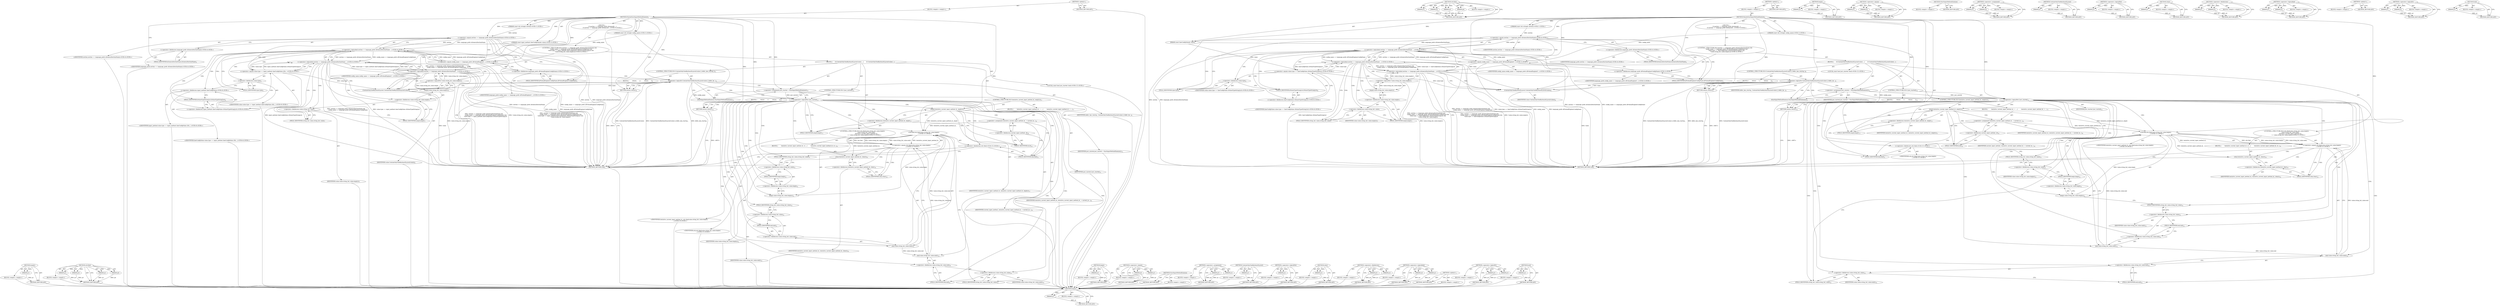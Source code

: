 digraph "end" {
vulnerable_139 [label=<(METHOD,empty)>];
vulnerable_140 [label=<(PARAM,p1)>];
vulnerable_141 [label=<(BLOCK,&lt;empty&gt;,&lt;empty&gt;)>];
vulnerable_142 [label=<(METHOD_RETURN,ANY)>];
vulnerable_160 [label=<(METHOD,std.find)>];
vulnerable_161 [label=<(PARAM,p1)>];
vulnerable_162 [label=<(PARAM,p2)>];
vulnerable_163 [label=<(PARAM,p3)>];
vulnerable_164 [label=<(PARAM,p4)>];
vulnerable_165 [label=<(BLOCK,&lt;empty&gt;,&lt;empty&gt;)>];
vulnerable_166 [label=<(METHOD_RETURN,ANY)>];
vulnerable_6 [label=<(METHOD,&lt;global&gt;)<SUB>1</SUB>>];
vulnerable_7 [label=<(BLOCK,&lt;empty&gt;,&lt;empty&gt;)<SUB>1</SUB>>];
vulnerable_8 [label=<(METHOD,MaybeStartInputMethodDaemon)<SUB>1</SUB>>];
vulnerable_9 [label="<(PARAM,const std::string&amp; section)<SUB>1</SUB>>"];
vulnerable_10 [label="<(PARAM,const std::string&amp; config_name)<SUB>2</SUB>>"];
vulnerable_11 [label=<(PARAM,const ImeConfigValue&amp; value)<SUB>3</SUB>>];
vulnerable_12 [label="<(BLOCK,{
     if (section == language_prefs::kGeneralS...,{
     if (section == language_prefs::kGeneralS...)<SUB>3</SUB>>"];
vulnerable_13 [label="<(CONTROL_STRUCTURE,IF,if (section == language_prefs::kGeneralSectionName &amp;&amp;
         config_name == language_prefs::kPreloadEnginesConfigName &amp;&amp;
        value.type == ImeConfigValue::kValueTypeStringList &amp;&amp;
         !value.string_list_value.empty()))<SUB>4</SUB>>"];
vulnerable_14 [label="<(&lt;operator&gt;.logicalAnd,section == language_prefs::kGeneralSectionName ...)<SUB>4</SUB>>"];
vulnerable_15 [label="<(&lt;operator&gt;.logicalAnd,section == language_prefs::kGeneralSectionName ...)<SUB>4</SUB>>"];
vulnerable_16 [label="<(&lt;operator&gt;.logicalAnd,section == language_prefs::kGeneralSectionName ...)<SUB>4</SUB>>"];
vulnerable_17 [label="<(&lt;operator&gt;.equals,section == language_prefs::kGeneralSectionName)<SUB>4</SUB>>"];
vulnerable_18 [label="<(IDENTIFIER,section,section == language_prefs::kGeneralSectionName)<SUB>4</SUB>>"];
vulnerable_19 [label="<(&lt;operator&gt;.fieldAccess,language_prefs::kGeneralSectionName)<SUB>4</SUB>>"];
vulnerable_20 [label="<(IDENTIFIER,language_prefs,section == language_prefs::kGeneralSectionName)<SUB>4</SUB>>"];
vulnerable_21 [label=<(FIELD_IDENTIFIER,kGeneralSectionName,kGeneralSectionName)<SUB>4</SUB>>];
vulnerable_22 [label="<(&lt;operator&gt;.equals,config_name == language_prefs::kPreloadEnginesC...)<SUB>5</SUB>>"];
vulnerable_23 [label="<(IDENTIFIER,config_name,config_name == language_prefs::kPreloadEnginesC...)<SUB>5</SUB>>"];
vulnerable_24 [label="<(&lt;operator&gt;.fieldAccess,language_prefs::kPreloadEnginesConfigName)<SUB>5</SUB>>"];
vulnerable_25 [label="<(IDENTIFIER,language_prefs,config_name == language_prefs::kPreloadEnginesC...)<SUB>5</SUB>>"];
vulnerable_26 [label=<(FIELD_IDENTIFIER,kPreloadEnginesConfigName,kPreloadEnginesConfigName)<SUB>5</SUB>>];
vulnerable_27 [label="<(&lt;operator&gt;.equals,value.type == ImeConfigValue::kValueTypeStringList)<SUB>6</SUB>>"];
vulnerable_28 [label=<(&lt;operator&gt;.fieldAccess,value.type)<SUB>6</SUB>>];
vulnerable_29 [label="<(IDENTIFIER,value,value.type == ImeConfigValue::kValueTypeStringList)<SUB>6</SUB>>"];
vulnerable_30 [label=<(FIELD_IDENTIFIER,type,type)<SUB>6</SUB>>];
vulnerable_31 [label="<(&lt;operator&gt;.fieldAccess,ImeConfigValue::kValueTypeStringList)<SUB>6</SUB>>"];
vulnerable_32 [label="<(IDENTIFIER,ImeConfigValue,value.type == ImeConfigValue::kValueTypeStringList)<SUB>6</SUB>>"];
vulnerable_33 [label=<(FIELD_IDENTIFIER,kValueTypeStringList,kValueTypeStringList)<SUB>6</SUB>>];
vulnerable_34 [label=<(&lt;operator&gt;.logicalNot,!value.string_list_value.empty())<SUB>7</SUB>>];
vulnerable_35 [label=<(empty,value.string_list_value.empty())<SUB>7</SUB>>];
vulnerable_36 [label=<(&lt;operator&gt;.fieldAccess,value.string_list_value.empty)<SUB>7</SUB>>];
vulnerable_37 [label=<(&lt;operator&gt;.fieldAccess,value.string_list_value)<SUB>7</SUB>>];
vulnerable_38 [label=<(IDENTIFIER,value,value.string_list_value.empty())<SUB>7</SUB>>];
vulnerable_39 [label=<(FIELD_IDENTIFIER,string_list_value,string_list_value)<SUB>7</SUB>>];
vulnerable_40 [label=<(FIELD_IDENTIFIER,empty,empty)<SUB>7</SUB>>];
vulnerable_41 [label=<(BLOCK,{
      if (ContainOnlyOneKeyboardLayout(value)...,{
      if (ContainOnlyOneKeyboardLayout(value)...)<SUB>7</SUB>>];
vulnerable_42 [label=<(CONTROL_STRUCTURE,IF,if (ContainOnlyOneKeyboardLayout(value) || defer_ime_startup_))<SUB>8</SUB>>];
vulnerable_43 [label=<(&lt;operator&gt;.logicalOr,ContainOnlyOneKeyboardLayout(value) || defer_im...)<SUB>8</SUB>>];
vulnerable_44 [label=<(ContainOnlyOneKeyboardLayout,ContainOnlyOneKeyboardLayout(value))<SUB>8</SUB>>];
vulnerable_45 [label=<(IDENTIFIER,value,ContainOnlyOneKeyboardLayout(value))<SUB>8</SUB>>];
vulnerable_46 [label=<(IDENTIFIER,defer_ime_startup_,ContainOnlyOneKeyboardLayout(value) || defer_im...)<SUB>8</SUB>>];
vulnerable_47 [label=<(BLOCK,{
        return;
      },{
        return;
      })<SUB>8</SUB>>];
vulnerable_48 [label=<(RETURN,return;,return;)<SUB>9</SUB>>];
vulnerable_49 [label="<(LOCAL,const bool just_started: bool)<SUB>12</SUB>>"];
vulnerable_50 [label=<(&lt;operator&gt;.assignment,just_started = StartInputMethodDaemon())<SUB>12</SUB>>];
vulnerable_51 [label=<(IDENTIFIER,just_started,just_started = StartInputMethodDaemon())<SUB>12</SUB>>];
vulnerable_52 [label=<(StartInputMethodDaemon,StartInputMethodDaemon())<SUB>12</SUB>>];
vulnerable_53 [label=<(CONTROL_STRUCTURE,IF,if (!just_started))<SUB>13</SUB>>];
vulnerable_54 [label=<(&lt;operator&gt;.logicalNot,!just_started)<SUB>13</SUB>>];
vulnerable_55 [label=<(IDENTIFIER,just_started,!just_started)<SUB>13</SUB>>];
vulnerable_56 [label=<(BLOCK,{
        return;
      },{
        return;
      })<SUB>13</SUB>>];
vulnerable_57 [label=<(RETURN,return;,return;)<SUB>14</SUB>>];
vulnerable_58 [label=<(CONTROL_STRUCTURE,IF,if (tentative_current_input_method_id_.empty()))<SUB>17</SUB>>];
vulnerable_59 [label=<(empty,tentative_current_input_method_id_.empty())<SUB>17</SUB>>];
vulnerable_60 [label=<(&lt;operator&gt;.fieldAccess,tentative_current_input_method_id_.empty)<SUB>17</SUB>>];
vulnerable_61 [label=<(IDENTIFIER,tentative_current_input_method_id_,tentative_current_input_method_id_.empty())<SUB>17</SUB>>];
vulnerable_62 [label=<(FIELD_IDENTIFIER,empty,empty)<SUB>17</SUB>>];
vulnerable_63 [label=<(BLOCK,{
        tentative_current_input_method_id_ = ...,{
        tentative_current_input_method_id_ = ...)<SUB>17</SUB>>];
vulnerable_64 [label=<(&lt;operator&gt;.assignment,tentative_current_input_method_id_ = current_in...)<SUB>18</SUB>>];
vulnerable_65 [label=<(IDENTIFIER,tentative_current_input_method_id_,tentative_current_input_method_id_ = current_in...)<SUB>18</SUB>>];
vulnerable_66 [label=<(&lt;operator&gt;.fieldAccess,current_input_method_.id)<SUB>18</SUB>>];
vulnerable_67 [label=<(IDENTIFIER,current_input_method_,tentative_current_input_method_id_ = current_in...)<SUB>18</SUB>>];
vulnerable_68 [label=<(FIELD_IDENTIFIER,id,id)<SUB>18</SUB>>];
vulnerable_69 [label="<(CONTROL_STRUCTURE,IF,if (std::find(value.string_list_value.begin(),
                    value.string_list_value.end(),
                    tentative_current_input_method_id_)
          == value.string_list_value.end()))<SUB>21</SUB>>"];
vulnerable_70 [label="<(&lt;operator&gt;.equals,std::find(value.string_list_value.begin(),
    ...)<SUB>21</SUB>>"];
vulnerable_71 [label="<(std.find,std::find(value.string_list_value.begin(),
    ...)<SUB>21</SUB>>"];
vulnerable_72 [label="<(&lt;operator&gt;.fieldAccess,std::find)<SUB>21</SUB>>"];
vulnerable_73 [label="<(IDENTIFIER,std,std::find(value.string_list_value.begin(),
    ...)<SUB>21</SUB>>"];
vulnerable_74 [label=<(FIELD_IDENTIFIER,find,find)<SUB>21</SUB>>];
vulnerable_75 [label=<(begin,value.string_list_value.begin())<SUB>21</SUB>>];
vulnerable_76 [label=<(&lt;operator&gt;.fieldAccess,value.string_list_value.begin)<SUB>21</SUB>>];
vulnerable_77 [label=<(&lt;operator&gt;.fieldAccess,value.string_list_value)<SUB>21</SUB>>];
vulnerable_78 [label=<(IDENTIFIER,value,value.string_list_value.begin())<SUB>21</SUB>>];
vulnerable_79 [label=<(FIELD_IDENTIFIER,string_list_value,string_list_value)<SUB>21</SUB>>];
vulnerable_80 [label=<(FIELD_IDENTIFIER,begin,begin)<SUB>21</SUB>>];
vulnerable_81 [label=<(end,value.string_list_value.end())<SUB>22</SUB>>];
vulnerable_82 [label=<(&lt;operator&gt;.fieldAccess,value.string_list_value.end)<SUB>22</SUB>>];
vulnerable_83 [label=<(&lt;operator&gt;.fieldAccess,value.string_list_value)<SUB>22</SUB>>];
vulnerable_84 [label=<(IDENTIFIER,value,value.string_list_value.end())<SUB>22</SUB>>];
vulnerable_85 [label=<(FIELD_IDENTIFIER,string_list_value,string_list_value)<SUB>22</SUB>>];
vulnerable_86 [label=<(FIELD_IDENTIFIER,end,end)<SUB>22</SUB>>];
vulnerable_87 [label="<(IDENTIFIER,tentative_current_input_method_id_,std::find(value.string_list_value.begin(),
    ...)<SUB>23</SUB>>"];
vulnerable_88 [label=<(end,value.string_list_value.end())<SUB>24</SUB>>];
vulnerable_89 [label=<(&lt;operator&gt;.fieldAccess,value.string_list_value.end)<SUB>24</SUB>>];
vulnerable_90 [label=<(&lt;operator&gt;.fieldAccess,value.string_list_value)<SUB>24</SUB>>];
vulnerable_91 [label=<(IDENTIFIER,value,value.string_list_value.end())<SUB>24</SUB>>];
vulnerable_92 [label=<(FIELD_IDENTIFIER,string_list_value,string_list_value)<SUB>24</SUB>>];
vulnerable_93 [label=<(FIELD_IDENTIFIER,end,end)<SUB>24</SUB>>];
vulnerable_94 [label=<(BLOCK,{
        tentative_current_input_method_id_.cl...,{
        tentative_current_input_method_id_.cl...)<SUB>24</SUB>>];
vulnerable_95 [label=<(clear,tentative_current_input_method_id_.clear())<SUB>25</SUB>>];
vulnerable_96 [label=<(&lt;operator&gt;.fieldAccess,tentative_current_input_method_id_.clear)<SUB>25</SUB>>];
vulnerable_97 [label=<(IDENTIFIER,tentative_current_input_method_id_,tentative_current_input_method_id_.clear())<SUB>25</SUB>>];
vulnerable_98 [label=<(FIELD_IDENTIFIER,clear,clear)<SUB>25</SUB>>];
vulnerable_99 [label=<(METHOD_RETURN,void)<SUB>1</SUB>>];
vulnerable_101 [label=<(METHOD_RETURN,ANY)<SUB>1</SUB>>];
vulnerable_167 [label=<(METHOD,begin)>];
vulnerable_168 [label=<(PARAM,p1)>];
vulnerable_169 [label=<(BLOCK,&lt;empty&gt;,&lt;empty&gt;)>];
vulnerable_170 [label=<(METHOD_RETURN,ANY)>];
vulnerable_125 [label=<(METHOD,&lt;operator&gt;.equals)>];
vulnerable_126 [label=<(PARAM,p1)>];
vulnerable_127 [label=<(PARAM,p2)>];
vulnerable_128 [label=<(BLOCK,&lt;empty&gt;,&lt;empty&gt;)>];
vulnerable_129 [label=<(METHOD_RETURN,ANY)>];
vulnerable_157 [label=<(METHOD,StartInputMethodDaemon)>];
vulnerable_158 [label=<(BLOCK,&lt;empty&gt;,&lt;empty&gt;)>];
vulnerable_159 [label=<(METHOD_RETURN,ANY)>];
vulnerable_152 [label=<(METHOD,&lt;operator&gt;.assignment)>];
vulnerable_153 [label=<(PARAM,p1)>];
vulnerable_154 [label=<(PARAM,p2)>];
vulnerable_155 [label=<(BLOCK,&lt;empty&gt;,&lt;empty&gt;)>];
vulnerable_156 [label=<(METHOD_RETURN,ANY)>];
vulnerable_148 [label=<(METHOD,ContainOnlyOneKeyboardLayout)>];
vulnerable_149 [label=<(PARAM,p1)>];
vulnerable_150 [label=<(BLOCK,&lt;empty&gt;,&lt;empty&gt;)>];
vulnerable_151 [label=<(METHOD_RETURN,ANY)>];
vulnerable_135 [label=<(METHOD,&lt;operator&gt;.logicalNot)>];
vulnerable_136 [label=<(PARAM,p1)>];
vulnerable_137 [label=<(BLOCK,&lt;empty&gt;,&lt;empty&gt;)>];
vulnerable_138 [label=<(METHOD_RETURN,ANY)>];
vulnerable_175 [label=<(METHOD,clear)>];
vulnerable_176 [label=<(PARAM,p1)>];
vulnerable_177 [label=<(BLOCK,&lt;empty&gt;,&lt;empty&gt;)>];
vulnerable_178 [label=<(METHOD_RETURN,ANY)>];
vulnerable_130 [label=<(METHOD,&lt;operator&gt;.fieldAccess)>];
vulnerable_131 [label=<(PARAM,p1)>];
vulnerable_132 [label=<(PARAM,p2)>];
vulnerable_133 [label=<(BLOCK,&lt;empty&gt;,&lt;empty&gt;)>];
vulnerable_134 [label=<(METHOD_RETURN,ANY)>];
vulnerable_120 [label=<(METHOD,&lt;operator&gt;.logicalAnd)>];
vulnerable_121 [label=<(PARAM,p1)>];
vulnerable_122 [label=<(PARAM,p2)>];
vulnerable_123 [label=<(BLOCK,&lt;empty&gt;,&lt;empty&gt;)>];
vulnerable_124 [label=<(METHOD_RETURN,ANY)>];
vulnerable_114 [label=<(METHOD,&lt;global&gt;)<SUB>1</SUB>>];
vulnerable_115 [label=<(BLOCK,&lt;empty&gt;,&lt;empty&gt;)>];
vulnerable_116 [label=<(METHOD_RETURN,ANY)>];
vulnerable_143 [label=<(METHOD,&lt;operator&gt;.logicalOr)>];
vulnerable_144 [label=<(PARAM,p1)>];
vulnerable_145 [label=<(PARAM,p2)>];
vulnerable_146 [label=<(BLOCK,&lt;empty&gt;,&lt;empty&gt;)>];
vulnerable_147 [label=<(METHOD_RETURN,ANY)>];
vulnerable_171 [label=<(METHOD,end)>];
vulnerable_172 [label=<(PARAM,p1)>];
vulnerable_173 [label=<(BLOCK,&lt;empty&gt;,&lt;empty&gt;)>];
vulnerable_174 [label=<(METHOD_RETURN,ANY)>];
fixed_143 [label=<(METHOD,empty)>];
fixed_144 [label=<(PARAM,p1)>];
fixed_145 [label=<(BLOCK,&lt;empty&gt;,&lt;empty&gt;)>];
fixed_146 [label=<(METHOD_RETURN,ANY)>];
fixed_164 [label=<(METHOD,std.find)>];
fixed_165 [label=<(PARAM,p1)>];
fixed_166 [label=<(PARAM,p2)>];
fixed_167 [label=<(PARAM,p3)>];
fixed_168 [label=<(PARAM,p4)>];
fixed_169 [label=<(BLOCK,&lt;empty&gt;,&lt;empty&gt;)>];
fixed_170 [label=<(METHOD_RETURN,ANY)>];
fixed_6 [label=<(METHOD,&lt;global&gt;)<SUB>1</SUB>>];
fixed_7 [label=<(BLOCK,&lt;empty&gt;,&lt;empty&gt;)<SUB>1</SUB>>];
fixed_8 [label=<(METHOD,MaybeStartInputMethodDaemon)<SUB>1</SUB>>];
fixed_9 [label="<(PARAM,const std::string&amp; section)<SUB>1</SUB>>"];
fixed_10 [label="<(PARAM,const std::string&amp; config_name)<SUB>2</SUB>>"];
fixed_11 [label="<(PARAM,const input_method::ImeConfigValue&amp; value)<SUB>3</SUB>>"];
fixed_12 [label="<(BLOCK,{
     if (section == language_prefs::kGeneralS...,{
     if (section == language_prefs::kGeneralS...)<SUB>3</SUB>>"];
fixed_13 [label="<(CONTROL_STRUCTURE,IF,if (section == language_prefs::kGeneralSectionName &amp;&amp;
         config_name == language_prefs::kPreloadEnginesConfigName &amp;&amp;
        value.type == input_method::ImeConfigValue::kValueTypeStringList &amp;&amp;
         !value.string_list_value.empty()))<SUB>4</SUB>>"];
fixed_14 [label="<(&lt;operator&gt;.logicalAnd,section == language_prefs::kGeneralSectionName ...)<SUB>4</SUB>>"];
fixed_15 [label="<(&lt;operator&gt;.logicalAnd,section == language_prefs::kGeneralSectionName ...)<SUB>4</SUB>>"];
fixed_16 [label="<(&lt;operator&gt;.logicalAnd,section == language_prefs::kGeneralSectionName ...)<SUB>4</SUB>>"];
fixed_17 [label="<(&lt;operator&gt;.equals,section == language_prefs::kGeneralSectionName)<SUB>4</SUB>>"];
fixed_18 [label="<(IDENTIFIER,section,section == language_prefs::kGeneralSectionName)<SUB>4</SUB>>"];
fixed_19 [label="<(&lt;operator&gt;.fieldAccess,language_prefs::kGeneralSectionName)<SUB>4</SUB>>"];
fixed_20 [label="<(IDENTIFIER,language_prefs,section == language_prefs::kGeneralSectionName)<SUB>4</SUB>>"];
fixed_21 [label=<(FIELD_IDENTIFIER,kGeneralSectionName,kGeneralSectionName)<SUB>4</SUB>>];
fixed_22 [label="<(&lt;operator&gt;.equals,config_name == language_prefs::kPreloadEnginesC...)<SUB>5</SUB>>"];
fixed_23 [label="<(IDENTIFIER,config_name,config_name == language_prefs::kPreloadEnginesC...)<SUB>5</SUB>>"];
fixed_24 [label="<(&lt;operator&gt;.fieldAccess,language_prefs::kPreloadEnginesConfigName)<SUB>5</SUB>>"];
fixed_25 [label="<(IDENTIFIER,language_prefs,config_name == language_prefs::kPreloadEnginesC...)<SUB>5</SUB>>"];
fixed_26 [label=<(FIELD_IDENTIFIER,kPreloadEnginesConfigName,kPreloadEnginesConfigName)<SUB>5</SUB>>];
fixed_27 [label="<(&lt;operator&gt;.equals,value.type == input_method::ImeConfigValue::kVa...)<SUB>6</SUB>>"];
fixed_28 [label=<(&lt;operator&gt;.fieldAccess,value.type)<SUB>6</SUB>>];
fixed_29 [label="<(IDENTIFIER,value,value.type == input_method::ImeConfigValue::kVa...)<SUB>6</SUB>>"];
fixed_30 [label=<(FIELD_IDENTIFIER,type,type)<SUB>6</SUB>>];
fixed_31 [label="<(&lt;operator&gt;.fieldAccess,input_method::ImeConfigValue::kValueTypeStringList)<SUB>6</SUB>>"];
fixed_32 [label="<(&lt;operator&gt;.fieldAccess,input_method::ImeConfigValue)<SUB>6</SUB>>"];
fixed_33 [label="<(IDENTIFIER,input_method,value.type == input_method::ImeConfigValue::kVa...)<SUB>6</SUB>>"];
fixed_34 [label="<(IDENTIFIER,ImeConfigValue,value.type == input_method::ImeConfigValue::kVa...)<SUB>6</SUB>>"];
fixed_35 [label=<(FIELD_IDENTIFIER,kValueTypeStringList,kValueTypeStringList)<SUB>6</SUB>>];
fixed_36 [label=<(&lt;operator&gt;.logicalNot,!value.string_list_value.empty())<SUB>7</SUB>>];
fixed_37 [label=<(empty,value.string_list_value.empty())<SUB>7</SUB>>];
fixed_38 [label=<(&lt;operator&gt;.fieldAccess,value.string_list_value.empty)<SUB>7</SUB>>];
fixed_39 [label=<(&lt;operator&gt;.fieldAccess,value.string_list_value)<SUB>7</SUB>>];
fixed_40 [label=<(IDENTIFIER,value,value.string_list_value.empty())<SUB>7</SUB>>];
fixed_41 [label=<(FIELD_IDENTIFIER,string_list_value,string_list_value)<SUB>7</SUB>>];
fixed_42 [label=<(FIELD_IDENTIFIER,empty,empty)<SUB>7</SUB>>];
fixed_43 [label=<(BLOCK,{
      if (ContainOnlyOneKeyboardLayout(value)...,{
      if (ContainOnlyOneKeyboardLayout(value)...)<SUB>7</SUB>>];
fixed_44 [label=<(CONTROL_STRUCTURE,IF,if (ContainOnlyOneKeyboardLayout(value) || defer_ime_startup_))<SUB>8</SUB>>];
fixed_45 [label=<(&lt;operator&gt;.logicalOr,ContainOnlyOneKeyboardLayout(value) || defer_im...)<SUB>8</SUB>>];
fixed_46 [label=<(ContainOnlyOneKeyboardLayout,ContainOnlyOneKeyboardLayout(value))<SUB>8</SUB>>];
fixed_47 [label=<(IDENTIFIER,value,ContainOnlyOneKeyboardLayout(value))<SUB>8</SUB>>];
fixed_48 [label=<(IDENTIFIER,defer_ime_startup_,ContainOnlyOneKeyboardLayout(value) || defer_im...)<SUB>8</SUB>>];
fixed_49 [label=<(BLOCK,{
        return;
      },{
        return;
      })<SUB>8</SUB>>];
fixed_50 [label=<(RETURN,return;,return;)<SUB>9</SUB>>];
fixed_51 [label="<(LOCAL,const bool just_started: bool)<SUB>12</SUB>>"];
fixed_52 [label=<(&lt;operator&gt;.assignment,just_started = StartInputMethodDaemon())<SUB>12</SUB>>];
fixed_53 [label=<(IDENTIFIER,just_started,just_started = StartInputMethodDaemon())<SUB>12</SUB>>];
fixed_54 [label=<(StartInputMethodDaemon,StartInputMethodDaemon())<SUB>12</SUB>>];
fixed_55 [label=<(CONTROL_STRUCTURE,IF,if (!just_started))<SUB>13</SUB>>];
fixed_56 [label=<(&lt;operator&gt;.logicalNot,!just_started)<SUB>13</SUB>>];
fixed_57 [label=<(IDENTIFIER,just_started,!just_started)<SUB>13</SUB>>];
fixed_58 [label=<(BLOCK,{
        return;
      },{
        return;
      })<SUB>13</SUB>>];
fixed_59 [label=<(RETURN,return;,return;)<SUB>14</SUB>>];
fixed_60 [label=<(CONTROL_STRUCTURE,IF,if (tentative_current_input_method_id_.empty()))<SUB>17</SUB>>];
fixed_61 [label=<(empty,tentative_current_input_method_id_.empty())<SUB>17</SUB>>];
fixed_62 [label=<(&lt;operator&gt;.fieldAccess,tentative_current_input_method_id_.empty)<SUB>17</SUB>>];
fixed_63 [label=<(IDENTIFIER,tentative_current_input_method_id_,tentative_current_input_method_id_.empty())<SUB>17</SUB>>];
fixed_64 [label=<(FIELD_IDENTIFIER,empty,empty)<SUB>17</SUB>>];
fixed_65 [label=<(BLOCK,{
        tentative_current_input_method_id_ = ...,{
        tentative_current_input_method_id_ = ...)<SUB>17</SUB>>];
fixed_66 [label=<(&lt;operator&gt;.assignment,tentative_current_input_method_id_ = current_in...)<SUB>18</SUB>>];
fixed_67 [label=<(IDENTIFIER,tentative_current_input_method_id_,tentative_current_input_method_id_ = current_in...)<SUB>18</SUB>>];
fixed_68 [label=<(&lt;operator&gt;.fieldAccess,current_input_method_.id)<SUB>18</SUB>>];
fixed_69 [label=<(IDENTIFIER,current_input_method_,tentative_current_input_method_id_ = current_in...)<SUB>18</SUB>>];
fixed_70 [label=<(FIELD_IDENTIFIER,id,id)<SUB>18</SUB>>];
fixed_71 [label="<(CONTROL_STRUCTURE,IF,if (std::find(value.string_list_value.begin(),
                    value.string_list_value.end(),
                    tentative_current_input_method_id_)
          == value.string_list_value.end()))<SUB>21</SUB>>"];
fixed_72 [label="<(&lt;operator&gt;.equals,std::find(value.string_list_value.begin(),
    ...)<SUB>21</SUB>>"];
fixed_73 [label="<(std.find,std::find(value.string_list_value.begin(),
    ...)<SUB>21</SUB>>"];
fixed_74 [label="<(&lt;operator&gt;.fieldAccess,std::find)<SUB>21</SUB>>"];
fixed_75 [label="<(IDENTIFIER,std,std::find(value.string_list_value.begin(),
    ...)<SUB>21</SUB>>"];
fixed_76 [label=<(FIELD_IDENTIFIER,find,find)<SUB>21</SUB>>];
fixed_77 [label=<(begin,value.string_list_value.begin())<SUB>21</SUB>>];
fixed_78 [label=<(&lt;operator&gt;.fieldAccess,value.string_list_value.begin)<SUB>21</SUB>>];
fixed_79 [label=<(&lt;operator&gt;.fieldAccess,value.string_list_value)<SUB>21</SUB>>];
fixed_80 [label=<(IDENTIFIER,value,value.string_list_value.begin())<SUB>21</SUB>>];
fixed_81 [label=<(FIELD_IDENTIFIER,string_list_value,string_list_value)<SUB>21</SUB>>];
fixed_82 [label=<(FIELD_IDENTIFIER,begin,begin)<SUB>21</SUB>>];
fixed_83 [label=<(end,value.string_list_value.end())<SUB>22</SUB>>];
fixed_84 [label=<(&lt;operator&gt;.fieldAccess,value.string_list_value.end)<SUB>22</SUB>>];
fixed_85 [label=<(&lt;operator&gt;.fieldAccess,value.string_list_value)<SUB>22</SUB>>];
fixed_86 [label=<(IDENTIFIER,value,value.string_list_value.end())<SUB>22</SUB>>];
fixed_87 [label=<(FIELD_IDENTIFIER,string_list_value,string_list_value)<SUB>22</SUB>>];
fixed_88 [label=<(FIELD_IDENTIFIER,end,end)<SUB>22</SUB>>];
fixed_89 [label="<(IDENTIFIER,tentative_current_input_method_id_,std::find(value.string_list_value.begin(),
    ...)<SUB>23</SUB>>"];
fixed_90 [label=<(end,value.string_list_value.end())<SUB>24</SUB>>];
fixed_91 [label=<(&lt;operator&gt;.fieldAccess,value.string_list_value.end)<SUB>24</SUB>>];
fixed_92 [label=<(&lt;operator&gt;.fieldAccess,value.string_list_value)<SUB>24</SUB>>];
fixed_93 [label=<(IDENTIFIER,value,value.string_list_value.end())<SUB>24</SUB>>];
fixed_94 [label=<(FIELD_IDENTIFIER,string_list_value,string_list_value)<SUB>24</SUB>>];
fixed_95 [label=<(FIELD_IDENTIFIER,end,end)<SUB>24</SUB>>];
fixed_96 [label=<(BLOCK,{
        tentative_current_input_method_id_.cl...,{
        tentative_current_input_method_id_.cl...)<SUB>24</SUB>>];
fixed_97 [label=<(clear,tentative_current_input_method_id_.clear())<SUB>25</SUB>>];
fixed_98 [label=<(&lt;operator&gt;.fieldAccess,tentative_current_input_method_id_.clear)<SUB>25</SUB>>];
fixed_99 [label=<(IDENTIFIER,tentative_current_input_method_id_,tentative_current_input_method_id_.clear())<SUB>25</SUB>>];
fixed_100 [label=<(FIELD_IDENTIFIER,clear,clear)<SUB>25</SUB>>];
fixed_101 [label=<(METHOD_RETURN,void)<SUB>1</SUB>>];
fixed_103 [label=<(METHOD_RETURN,ANY)<SUB>1</SUB>>];
fixed_171 [label=<(METHOD,begin)>];
fixed_172 [label=<(PARAM,p1)>];
fixed_173 [label=<(BLOCK,&lt;empty&gt;,&lt;empty&gt;)>];
fixed_174 [label=<(METHOD_RETURN,ANY)>];
fixed_129 [label=<(METHOD,&lt;operator&gt;.equals)>];
fixed_130 [label=<(PARAM,p1)>];
fixed_131 [label=<(PARAM,p2)>];
fixed_132 [label=<(BLOCK,&lt;empty&gt;,&lt;empty&gt;)>];
fixed_133 [label=<(METHOD_RETURN,ANY)>];
fixed_161 [label=<(METHOD,StartInputMethodDaemon)>];
fixed_162 [label=<(BLOCK,&lt;empty&gt;,&lt;empty&gt;)>];
fixed_163 [label=<(METHOD_RETURN,ANY)>];
fixed_156 [label=<(METHOD,&lt;operator&gt;.assignment)>];
fixed_157 [label=<(PARAM,p1)>];
fixed_158 [label=<(PARAM,p2)>];
fixed_159 [label=<(BLOCK,&lt;empty&gt;,&lt;empty&gt;)>];
fixed_160 [label=<(METHOD_RETURN,ANY)>];
fixed_152 [label=<(METHOD,ContainOnlyOneKeyboardLayout)>];
fixed_153 [label=<(PARAM,p1)>];
fixed_154 [label=<(BLOCK,&lt;empty&gt;,&lt;empty&gt;)>];
fixed_155 [label=<(METHOD_RETURN,ANY)>];
fixed_139 [label=<(METHOD,&lt;operator&gt;.logicalNot)>];
fixed_140 [label=<(PARAM,p1)>];
fixed_141 [label=<(BLOCK,&lt;empty&gt;,&lt;empty&gt;)>];
fixed_142 [label=<(METHOD_RETURN,ANY)>];
fixed_179 [label=<(METHOD,clear)>];
fixed_180 [label=<(PARAM,p1)>];
fixed_181 [label=<(BLOCK,&lt;empty&gt;,&lt;empty&gt;)>];
fixed_182 [label=<(METHOD_RETURN,ANY)>];
fixed_134 [label=<(METHOD,&lt;operator&gt;.fieldAccess)>];
fixed_135 [label=<(PARAM,p1)>];
fixed_136 [label=<(PARAM,p2)>];
fixed_137 [label=<(BLOCK,&lt;empty&gt;,&lt;empty&gt;)>];
fixed_138 [label=<(METHOD_RETURN,ANY)>];
fixed_124 [label=<(METHOD,&lt;operator&gt;.logicalAnd)>];
fixed_125 [label=<(PARAM,p1)>];
fixed_126 [label=<(PARAM,p2)>];
fixed_127 [label=<(BLOCK,&lt;empty&gt;,&lt;empty&gt;)>];
fixed_128 [label=<(METHOD_RETURN,ANY)>];
fixed_118 [label=<(METHOD,&lt;global&gt;)<SUB>1</SUB>>];
fixed_119 [label=<(BLOCK,&lt;empty&gt;,&lt;empty&gt;)>];
fixed_120 [label=<(METHOD_RETURN,ANY)>];
fixed_147 [label=<(METHOD,&lt;operator&gt;.logicalOr)>];
fixed_148 [label=<(PARAM,p1)>];
fixed_149 [label=<(PARAM,p2)>];
fixed_150 [label=<(BLOCK,&lt;empty&gt;,&lt;empty&gt;)>];
fixed_151 [label=<(METHOD_RETURN,ANY)>];
fixed_175 [label=<(METHOD,end)>];
fixed_176 [label=<(PARAM,p1)>];
fixed_177 [label=<(BLOCK,&lt;empty&gt;,&lt;empty&gt;)>];
fixed_178 [label=<(METHOD_RETURN,ANY)>];
vulnerable_139 -> vulnerable_140  [key=0, label="AST: "];
vulnerable_139 -> vulnerable_140  [key=1, label="DDG: "];
vulnerable_139 -> vulnerable_141  [key=0, label="AST: "];
vulnerable_139 -> vulnerable_142  [key=0, label="AST: "];
vulnerable_139 -> vulnerable_142  [key=1, label="CFG: "];
vulnerable_140 -> vulnerable_142  [key=0, label="DDG: p1"];
vulnerable_160 -> vulnerable_161  [key=0, label="AST: "];
vulnerable_160 -> vulnerable_161  [key=1, label="DDG: "];
vulnerable_160 -> vulnerable_165  [key=0, label="AST: "];
vulnerable_160 -> vulnerable_162  [key=0, label="AST: "];
vulnerable_160 -> vulnerable_162  [key=1, label="DDG: "];
vulnerable_160 -> vulnerable_166  [key=0, label="AST: "];
vulnerable_160 -> vulnerable_166  [key=1, label="CFG: "];
vulnerable_160 -> vulnerable_163  [key=0, label="AST: "];
vulnerable_160 -> vulnerable_163  [key=1, label="DDG: "];
vulnerable_160 -> vulnerable_164  [key=0, label="AST: "];
vulnerable_160 -> vulnerable_164  [key=1, label="DDG: "];
vulnerable_161 -> vulnerable_166  [key=0, label="DDG: p1"];
vulnerable_162 -> vulnerable_166  [key=0, label="DDG: p2"];
vulnerable_163 -> vulnerable_166  [key=0, label="DDG: p3"];
vulnerable_164 -> vulnerable_166  [key=0, label="DDG: p4"];
vulnerable_6 -> vulnerable_7  [key=0, label="AST: "];
vulnerable_6 -> vulnerable_101  [key=0, label="AST: "];
vulnerable_6 -> vulnerable_101  [key=1, label="CFG: "];
vulnerable_7 -> vulnerable_8  [key=0, label="AST: "];
vulnerable_8 -> vulnerable_9  [key=0, label="AST: "];
vulnerable_8 -> vulnerable_9  [key=1, label="DDG: "];
vulnerable_8 -> vulnerable_10  [key=0, label="AST: "];
vulnerable_8 -> vulnerable_10  [key=1, label="DDG: "];
vulnerable_8 -> vulnerable_11  [key=0, label="AST: "];
vulnerable_8 -> vulnerable_11  [key=1, label="DDG: "];
vulnerable_8 -> vulnerable_12  [key=0, label="AST: "];
vulnerable_8 -> vulnerable_99  [key=0, label="AST: "];
vulnerable_8 -> vulnerable_21  [key=0, label="CFG: "];
vulnerable_8 -> vulnerable_50  [key=0, label="DDG: "];
vulnerable_8 -> vulnerable_43  [key=0, label="DDG: "];
vulnerable_8 -> vulnerable_48  [key=0, label="DDG: "];
vulnerable_8 -> vulnerable_54  [key=0, label="DDG: "];
vulnerable_8 -> vulnerable_57  [key=0, label="DDG: "];
vulnerable_8 -> vulnerable_17  [key=0, label="DDG: "];
vulnerable_8 -> vulnerable_22  [key=0, label="DDG: "];
vulnerable_8 -> vulnerable_44  [key=0, label="DDG: "];
vulnerable_8 -> vulnerable_71  [key=0, label="DDG: "];
vulnerable_9 -> vulnerable_17  [key=0, label="DDG: section"];
vulnerable_10 -> vulnerable_99  [key=0, label="DDG: config_name"];
vulnerable_10 -> vulnerable_22  [key=0, label="DDG: config_name"];
vulnerable_11 -> vulnerable_27  [key=0, label="DDG: value"];
vulnerable_11 -> vulnerable_44  [key=0, label="DDG: value"];
vulnerable_12 -> vulnerable_13  [key=0, label="AST: "];
vulnerable_13 -> vulnerable_14  [key=0, label="AST: "];
vulnerable_13 -> vulnerable_41  [key=0, label="AST: "];
vulnerable_14 -> vulnerable_15  [key=0, label="AST: "];
vulnerable_14 -> vulnerable_34  [key=0, label="AST: "];
vulnerable_14 -> vulnerable_99  [key=0, label="CFG: "];
vulnerable_14 -> vulnerable_99  [key=1, label="DDG: section == language_prefs::kGeneralSectionName &amp;&amp;
         config_name == language_prefs::kPreloadEnginesConfigName &amp;&amp;
        value.type == ImeConfigValue::kValueTypeStringList"];
vulnerable_14 -> vulnerable_99  [key=2, label="DDG: !value.string_list_value.empty()"];
vulnerable_14 -> vulnerable_99  [key=3, label="DDG: section == language_prefs::kGeneralSectionName &amp;&amp;
         config_name == language_prefs::kPreloadEnginesConfigName &amp;&amp;
        value.type == ImeConfigValue::kValueTypeStringList &amp;&amp;
         !value.string_list_value.empty()"];
vulnerable_14 -> vulnerable_44  [key=0, label="CFG: "];
vulnerable_14 -> vulnerable_44  [key=1, label="CDG: "];
vulnerable_14 -> vulnerable_43  [key=0, label="CDG: "];
vulnerable_15 -> vulnerable_16  [key=0, label="AST: "];
vulnerable_15 -> vulnerable_27  [key=0, label="AST: "];
vulnerable_15 -> vulnerable_14  [key=0, label="CFG: "];
vulnerable_15 -> vulnerable_14  [key=1, label="DDG: section == language_prefs::kGeneralSectionName &amp;&amp;
         config_name == language_prefs::kPreloadEnginesConfigName"];
vulnerable_15 -> vulnerable_14  [key=2, label="DDG: value.type == ImeConfigValue::kValueTypeStringList"];
vulnerable_15 -> vulnerable_39  [key=0, label="CFG: "];
vulnerable_15 -> vulnerable_39  [key=1, label="CDG: "];
vulnerable_15 -> vulnerable_99  [key=0, label="DDG: section == language_prefs::kGeneralSectionName &amp;&amp;
         config_name == language_prefs::kPreloadEnginesConfigName"];
vulnerable_15 -> vulnerable_99  [key=1, label="DDG: value.type == ImeConfigValue::kValueTypeStringList"];
vulnerable_15 -> vulnerable_34  [key=0, label="CDG: "];
vulnerable_15 -> vulnerable_37  [key=0, label="CDG: "];
vulnerable_15 -> vulnerable_40  [key=0, label="CDG: "];
vulnerable_15 -> vulnerable_35  [key=0, label="CDG: "];
vulnerable_15 -> vulnerable_36  [key=0, label="CDG: "];
vulnerable_16 -> vulnerable_17  [key=0, label="AST: "];
vulnerable_16 -> vulnerable_22  [key=0, label="AST: "];
vulnerable_16 -> vulnerable_15  [key=0, label="CFG: "];
vulnerable_16 -> vulnerable_15  [key=1, label="DDG: section == language_prefs::kGeneralSectionName"];
vulnerable_16 -> vulnerable_15  [key=2, label="DDG: config_name == language_prefs::kPreloadEnginesConfigName"];
vulnerable_16 -> vulnerable_30  [key=0, label="CFG: "];
vulnerable_16 -> vulnerable_30  [key=1, label="CDG: "];
vulnerable_16 -> vulnerable_99  [key=0, label="DDG: section == language_prefs::kGeneralSectionName"];
vulnerable_16 -> vulnerable_99  [key=1, label="DDG: config_name == language_prefs::kPreloadEnginesConfigName"];
vulnerable_16 -> vulnerable_28  [key=0, label="CDG: "];
vulnerable_16 -> vulnerable_27  [key=0, label="CDG: "];
vulnerable_16 -> vulnerable_33  [key=0, label="CDG: "];
vulnerable_16 -> vulnerable_31  [key=0, label="CDG: "];
vulnerable_17 -> vulnerable_18  [key=0, label="AST: "];
vulnerable_17 -> vulnerable_19  [key=0, label="AST: "];
vulnerable_17 -> vulnerable_16  [key=0, label="CFG: "];
vulnerable_17 -> vulnerable_16  [key=1, label="DDG: section"];
vulnerable_17 -> vulnerable_16  [key=2, label="DDG: language_prefs::kGeneralSectionName"];
vulnerable_17 -> vulnerable_26  [key=0, label="CFG: "];
vulnerable_17 -> vulnerable_26  [key=1, label="CDG: "];
vulnerable_17 -> vulnerable_99  [key=0, label="DDG: section"];
vulnerable_17 -> vulnerable_99  [key=1, label="DDG: language_prefs::kGeneralSectionName"];
vulnerable_17 -> vulnerable_22  [key=0, label="CDG: "];
vulnerable_17 -> vulnerable_24  [key=0, label="CDG: "];
vulnerable_19 -> vulnerable_20  [key=0, label="AST: "];
vulnerable_19 -> vulnerable_21  [key=0, label="AST: "];
vulnerable_19 -> vulnerable_17  [key=0, label="CFG: "];
vulnerable_21 -> vulnerable_19  [key=0, label="CFG: "];
vulnerable_22 -> vulnerable_23  [key=0, label="AST: "];
vulnerable_22 -> vulnerable_24  [key=0, label="AST: "];
vulnerable_22 -> vulnerable_16  [key=0, label="CFG: "];
vulnerable_22 -> vulnerable_16  [key=1, label="DDG: config_name"];
vulnerable_22 -> vulnerable_16  [key=2, label="DDG: language_prefs::kPreloadEnginesConfigName"];
vulnerable_22 -> vulnerable_99  [key=0, label="DDG: config_name"];
vulnerable_22 -> vulnerable_99  [key=1, label="DDG: language_prefs::kPreloadEnginesConfigName"];
vulnerable_24 -> vulnerable_25  [key=0, label="AST: "];
vulnerable_24 -> vulnerable_26  [key=0, label="AST: "];
vulnerable_24 -> vulnerable_22  [key=0, label="CFG: "];
vulnerable_26 -> vulnerable_24  [key=0, label="CFG: "];
vulnerable_27 -> vulnerable_28  [key=0, label="AST: "];
vulnerable_27 -> vulnerable_31  [key=0, label="AST: "];
vulnerable_27 -> vulnerable_15  [key=0, label="CFG: "];
vulnerable_27 -> vulnerable_15  [key=1, label="DDG: value.type"];
vulnerable_27 -> vulnerable_15  [key=2, label="DDG: ImeConfigValue::kValueTypeStringList"];
vulnerable_27 -> vulnerable_99  [key=0, label="DDG: ImeConfigValue::kValueTypeStringList"];
vulnerable_27 -> vulnerable_44  [key=0, label="DDG: value.type"];
vulnerable_28 -> vulnerable_29  [key=0, label="AST: "];
vulnerable_28 -> vulnerable_30  [key=0, label="AST: "];
vulnerable_28 -> vulnerable_33  [key=0, label="CFG: "];
vulnerable_30 -> vulnerable_28  [key=0, label="CFG: "];
vulnerable_31 -> vulnerable_32  [key=0, label="AST: "];
vulnerable_31 -> vulnerable_33  [key=0, label="AST: "];
vulnerable_31 -> vulnerable_27  [key=0, label="CFG: "];
vulnerable_33 -> vulnerable_31  [key=0, label="CFG: "];
vulnerable_34 -> vulnerable_35  [key=0, label="AST: "];
vulnerable_34 -> vulnerable_14  [key=0, label="CFG: "];
vulnerable_34 -> vulnerable_14  [key=1, label="DDG: value.string_list_value.empty()"];
vulnerable_34 -> vulnerable_99  [key=0, label="DDG: value.string_list_value.empty()"];
vulnerable_35 -> vulnerable_36  [key=0, label="AST: "];
vulnerable_35 -> vulnerable_34  [key=0, label="CFG: "];
vulnerable_35 -> vulnerable_34  [key=1, label="DDG: value.string_list_value.empty"];
vulnerable_36 -> vulnerable_37  [key=0, label="AST: "];
vulnerable_36 -> vulnerable_40  [key=0, label="AST: "];
vulnerable_36 -> vulnerable_35  [key=0, label="CFG: "];
vulnerable_37 -> vulnerable_38  [key=0, label="AST: "];
vulnerable_37 -> vulnerable_39  [key=0, label="AST: "];
vulnerable_37 -> vulnerable_40  [key=0, label="CFG: "];
vulnerable_39 -> vulnerable_37  [key=0, label="CFG: "];
vulnerable_40 -> vulnerable_36  [key=0, label="CFG: "];
vulnerable_41 -> vulnerable_42  [key=0, label="AST: "];
vulnerable_41 -> vulnerable_49  [key=0, label="AST: "];
vulnerable_41 -> vulnerable_50  [key=0, label="AST: "];
vulnerable_41 -> vulnerable_53  [key=0, label="AST: "];
vulnerable_41 -> vulnerable_58  [key=0, label="AST: "];
vulnerable_41 -> vulnerable_69  [key=0, label="AST: "];
vulnerable_42 -> vulnerable_43  [key=0, label="AST: "];
vulnerable_42 -> vulnerable_47  [key=0, label="AST: "];
vulnerable_43 -> vulnerable_44  [key=0, label="AST: "];
vulnerable_43 -> vulnerable_46  [key=0, label="AST: "];
vulnerable_43 -> vulnerable_48  [key=0, label="CFG: "];
vulnerable_43 -> vulnerable_48  [key=1, label="CDG: "];
vulnerable_43 -> vulnerable_52  [key=0, label="CFG: "];
vulnerable_43 -> vulnerable_52  [key=1, label="CDG: "];
vulnerable_43 -> vulnerable_99  [key=0, label="DDG: ContainOnlyOneKeyboardLayout(value)"];
vulnerable_43 -> vulnerable_99  [key=1, label="DDG: ContainOnlyOneKeyboardLayout(value) || defer_ime_startup_"];
vulnerable_43 -> vulnerable_99  [key=2, label="DDG: defer_ime_startup_"];
vulnerable_43 -> vulnerable_50  [key=0, label="CDG: "];
vulnerable_43 -> vulnerable_54  [key=0, label="CDG: "];
vulnerable_44 -> vulnerable_45  [key=0, label="AST: "];
vulnerable_44 -> vulnerable_43  [key=0, label="CFG: "];
vulnerable_44 -> vulnerable_43  [key=1, label="DDG: value"];
vulnerable_44 -> vulnerable_99  [key=0, label="DDG: value"];
vulnerable_47 -> vulnerable_48  [key=0, label="AST: "];
vulnerable_48 -> vulnerable_99  [key=0, label="CFG: "];
vulnerable_48 -> vulnerable_99  [key=1, label="DDG: &lt;RET&gt;"];
vulnerable_50 -> vulnerable_51  [key=0, label="AST: "];
vulnerable_50 -> vulnerable_52  [key=0, label="AST: "];
vulnerable_50 -> vulnerable_54  [key=0, label="CFG: "];
vulnerable_50 -> vulnerable_54  [key=1, label="DDG: just_started"];
vulnerable_52 -> vulnerable_50  [key=0, label="CFG: "];
vulnerable_53 -> vulnerable_54  [key=0, label="AST: "];
vulnerable_53 -> vulnerable_56  [key=0, label="AST: "];
vulnerable_54 -> vulnerable_55  [key=0, label="AST: "];
vulnerable_54 -> vulnerable_57  [key=0, label="CFG: "];
vulnerable_54 -> vulnerable_57  [key=1, label="CDG: "];
vulnerable_54 -> vulnerable_62  [key=0, label="CFG: "];
vulnerable_54 -> vulnerable_62  [key=1, label="CDG: "];
vulnerable_54 -> vulnerable_60  [key=0, label="CDG: "];
vulnerable_54 -> vulnerable_77  [key=0, label="CDG: "];
vulnerable_54 -> vulnerable_89  [key=0, label="CDG: "];
vulnerable_54 -> vulnerable_75  [key=0, label="CDG: "];
vulnerable_54 -> vulnerable_81  [key=0, label="CDG: "];
vulnerable_54 -> vulnerable_85  [key=0, label="CDG: "];
vulnerable_54 -> vulnerable_72  [key=0, label="CDG: "];
vulnerable_54 -> vulnerable_74  [key=0, label="CDG: "];
vulnerable_54 -> vulnerable_92  [key=0, label="CDG: "];
vulnerable_54 -> vulnerable_76  [key=0, label="CDG: "];
vulnerable_54 -> vulnerable_59  [key=0, label="CDG: "];
vulnerable_54 -> vulnerable_82  [key=0, label="CDG: "];
vulnerable_54 -> vulnerable_93  [key=0, label="CDG: "];
vulnerable_54 -> vulnerable_90  [key=0, label="CDG: "];
vulnerable_54 -> vulnerable_79  [key=0, label="CDG: "];
vulnerable_54 -> vulnerable_80  [key=0, label="CDG: "];
vulnerable_54 -> vulnerable_83  [key=0, label="CDG: "];
vulnerable_54 -> vulnerable_71  [key=0, label="CDG: "];
vulnerable_54 -> vulnerable_88  [key=0, label="CDG: "];
vulnerable_54 -> vulnerable_70  [key=0, label="CDG: "];
vulnerable_54 -> vulnerable_86  [key=0, label="CDG: "];
vulnerable_56 -> vulnerable_57  [key=0, label="AST: "];
vulnerable_57 -> vulnerable_99  [key=0, label="CFG: "];
vulnerable_57 -> vulnerable_99  [key=1, label="DDG: &lt;RET&gt;"];
vulnerable_58 -> vulnerable_59  [key=0, label="AST: "];
vulnerable_58 -> vulnerable_63  [key=0, label="AST: "];
vulnerable_59 -> vulnerable_60  [key=0, label="AST: "];
vulnerable_59 -> vulnerable_68  [key=0, label="CFG: "];
vulnerable_59 -> vulnerable_68  [key=1, label="CDG: "];
vulnerable_59 -> vulnerable_74  [key=0, label="CFG: "];
vulnerable_59 -> vulnerable_71  [key=0, label="DDG: tentative_current_input_method_id_.empty"];
vulnerable_59 -> vulnerable_64  [key=0, label="CDG: "];
vulnerable_59 -> vulnerable_66  [key=0, label="CDG: "];
vulnerable_60 -> vulnerable_61  [key=0, label="AST: "];
vulnerable_60 -> vulnerable_62  [key=0, label="AST: "];
vulnerable_60 -> vulnerable_59  [key=0, label="CFG: "];
vulnerable_62 -> vulnerable_60  [key=0, label="CFG: "];
vulnerable_63 -> vulnerable_64  [key=0, label="AST: "];
vulnerable_64 -> vulnerable_65  [key=0, label="AST: "];
vulnerable_64 -> vulnerable_66  [key=0, label="AST: "];
vulnerable_64 -> vulnerable_74  [key=0, label="CFG: "];
vulnerable_64 -> vulnerable_71  [key=0, label="DDG: tentative_current_input_method_id_"];
vulnerable_66 -> vulnerable_67  [key=0, label="AST: "];
vulnerable_66 -> vulnerable_68  [key=0, label="AST: "];
vulnerable_66 -> vulnerable_64  [key=0, label="CFG: "];
vulnerable_68 -> vulnerable_66  [key=0, label="CFG: "];
vulnerable_69 -> vulnerable_70  [key=0, label="AST: "];
vulnerable_69 -> vulnerable_94  [key=0, label="AST: "];
vulnerable_70 -> vulnerable_71  [key=0, label="AST: "];
vulnerable_70 -> vulnerable_88  [key=0, label="AST: "];
vulnerable_70 -> vulnerable_99  [key=0, label="CFG: "];
vulnerable_70 -> vulnerable_98  [key=0, label="CFG: "];
vulnerable_70 -> vulnerable_98  [key=1, label="CDG: "];
vulnerable_70 -> vulnerable_96  [key=0, label="CDG: "];
vulnerable_70 -> vulnerable_95  [key=0, label="CDG: "];
vulnerable_71 -> vulnerable_72  [key=0, label="AST: "];
vulnerable_71 -> vulnerable_75  [key=0, label="AST: "];
vulnerable_71 -> vulnerable_81  [key=0, label="AST: "];
vulnerable_71 -> vulnerable_87  [key=0, label="AST: "];
vulnerable_71 -> vulnerable_92  [key=0, label="CFG: "];
vulnerable_71 -> vulnerable_70  [key=0, label="DDG: std::find"];
vulnerable_71 -> vulnerable_70  [key=1, label="DDG: value.string_list_value.begin()"];
vulnerable_71 -> vulnerable_70  [key=2, label="DDG: value.string_list_value.end()"];
vulnerable_71 -> vulnerable_70  [key=3, label="DDG: tentative_current_input_method_id_"];
vulnerable_71 -> vulnerable_95  [key=0, label="DDG: tentative_current_input_method_id_"];
vulnerable_72 -> vulnerable_73  [key=0, label="AST: "];
vulnerable_72 -> vulnerable_74  [key=0, label="AST: "];
vulnerable_72 -> vulnerable_79  [key=0, label="CFG: "];
vulnerable_74 -> vulnerable_72  [key=0, label="CFG: "];
vulnerable_75 -> vulnerable_76  [key=0, label="AST: "];
vulnerable_75 -> vulnerable_85  [key=0, label="CFG: "];
vulnerable_75 -> vulnerable_71  [key=0, label="DDG: value.string_list_value.begin"];
vulnerable_76 -> vulnerable_77  [key=0, label="AST: "];
vulnerable_76 -> vulnerable_80  [key=0, label="AST: "];
vulnerable_76 -> vulnerable_75  [key=0, label="CFG: "];
vulnerable_77 -> vulnerable_78  [key=0, label="AST: "];
vulnerable_77 -> vulnerable_79  [key=0, label="AST: "];
vulnerable_77 -> vulnerable_80  [key=0, label="CFG: "];
vulnerable_79 -> vulnerable_77  [key=0, label="CFG: "];
vulnerable_80 -> vulnerable_76  [key=0, label="CFG: "];
vulnerable_81 -> vulnerable_82  [key=0, label="AST: "];
vulnerable_81 -> vulnerable_71  [key=0, label="CFG: "];
vulnerable_81 -> vulnerable_71  [key=1, label="DDG: value.string_list_value.end"];
vulnerable_81 -> vulnerable_88  [key=0, label="DDG: value.string_list_value.end"];
vulnerable_82 -> vulnerable_83  [key=0, label="AST: "];
vulnerable_82 -> vulnerable_86  [key=0, label="AST: "];
vulnerable_82 -> vulnerable_81  [key=0, label="CFG: "];
vulnerable_83 -> vulnerable_84  [key=0, label="AST: "];
vulnerable_83 -> vulnerable_85  [key=0, label="AST: "];
vulnerable_83 -> vulnerable_86  [key=0, label="CFG: "];
vulnerable_85 -> vulnerable_83  [key=0, label="CFG: "];
vulnerable_86 -> vulnerable_82  [key=0, label="CFG: "];
vulnerable_88 -> vulnerable_89  [key=0, label="AST: "];
vulnerable_88 -> vulnerable_70  [key=0, label="CFG: "];
vulnerable_88 -> vulnerable_70  [key=1, label="DDG: value.string_list_value.end"];
vulnerable_89 -> vulnerable_90  [key=0, label="AST: "];
vulnerable_89 -> vulnerable_93  [key=0, label="AST: "];
vulnerable_89 -> vulnerable_88  [key=0, label="CFG: "];
vulnerable_90 -> vulnerable_91  [key=0, label="AST: "];
vulnerable_90 -> vulnerable_92  [key=0, label="AST: "];
vulnerable_90 -> vulnerable_93  [key=0, label="CFG: "];
vulnerable_92 -> vulnerable_90  [key=0, label="CFG: "];
vulnerable_93 -> vulnerable_89  [key=0, label="CFG: "];
vulnerable_94 -> vulnerable_95  [key=0, label="AST: "];
vulnerable_95 -> vulnerable_96  [key=0, label="AST: "];
vulnerable_95 -> vulnerable_99  [key=0, label="CFG: "];
vulnerable_96 -> vulnerable_97  [key=0, label="AST: "];
vulnerable_96 -> vulnerable_98  [key=0, label="AST: "];
vulnerable_96 -> vulnerable_95  [key=0, label="CFG: "];
vulnerable_98 -> vulnerable_96  [key=0, label="CFG: "];
vulnerable_167 -> vulnerable_168  [key=0, label="AST: "];
vulnerable_167 -> vulnerable_168  [key=1, label="DDG: "];
vulnerable_167 -> vulnerable_169  [key=0, label="AST: "];
vulnerable_167 -> vulnerable_170  [key=0, label="AST: "];
vulnerable_167 -> vulnerable_170  [key=1, label="CFG: "];
vulnerable_168 -> vulnerable_170  [key=0, label="DDG: p1"];
vulnerable_125 -> vulnerable_126  [key=0, label="AST: "];
vulnerable_125 -> vulnerable_126  [key=1, label="DDG: "];
vulnerable_125 -> vulnerable_128  [key=0, label="AST: "];
vulnerable_125 -> vulnerable_127  [key=0, label="AST: "];
vulnerable_125 -> vulnerable_127  [key=1, label="DDG: "];
vulnerable_125 -> vulnerable_129  [key=0, label="AST: "];
vulnerable_125 -> vulnerable_129  [key=1, label="CFG: "];
vulnerable_126 -> vulnerable_129  [key=0, label="DDG: p1"];
vulnerable_127 -> vulnerable_129  [key=0, label="DDG: p2"];
vulnerable_157 -> vulnerable_158  [key=0, label="AST: "];
vulnerable_157 -> vulnerable_159  [key=0, label="AST: "];
vulnerable_157 -> vulnerable_159  [key=1, label="CFG: "];
vulnerable_152 -> vulnerable_153  [key=0, label="AST: "];
vulnerable_152 -> vulnerable_153  [key=1, label="DDG: "];
vulnerable_152 -> vulnerable_155  [key=0, label="AST: "];
vulnerable_152 -> vulnerable_154  [key=0, label="AST: "];
vulnerable_152 -> vulnerable_154  [key=1, label="DDG: "];
vulnerable_152 -> vulnerable_156  [key=0, label="AST: "];
vulnerable_152 -> vulnerable_156  [key=1, label="CFG: "];
vulnerable_153 -> vulnerable_156  [key=0, label="DDG: p1"];
vulnerable_154 -> vulnerable_156  [key=0, label="DDG: p2"];
vulnerable_148 -> vulnerable_149  [key=0, label="AST: "];
vulnerable_148 -> vulnerable_149  [key=1, label="DDG: "];
vulnerable_148 -> vulnerable_150  [key=0, label="AST: "];
vulnerable_148 -> vulnerable_151  [key=0, label="AST: "];
vulnerable_148 -> vulnerable_151  [key=1, label="CFG: "];
vulnerable_149 -> vulnerable_151  [key=0, label="DDG: p1"];
vulnerable_135 -> vulnerable_136  [key=0, label="AST: "];
vulnerable_135 -> vulnerable_136  [key=1, label="DDG: "];
vulnerable_135 -> vulnerable_137  [key=0, label="AST: "];
vulnerable_135 -> vulnerable_138  [key=0, label="AST: "];
vulnerable_135 -> vulnerable_138  [key=1, label="CFG: "];
vulnerable_136 -> vulnerable_138  [key=0, label="DDG: p1"];
vulnerable_175 -> vulnerable_176  [key=0, label="AST: "];
vulnerable_175 -> vulnerable_176  [key=1, label="DDG: "];
vulnerable_175 -> vulnerable_177  [key=0, label="AST: "];
vulnerable_175 -> vulnerable_178  [key=0, label="AST: "];
vulnerable_175 -> vulnerable_178  [key=1, label="CFG: "];
vulnerable_176 -> vulnerable_178  [key=0, label="DDG: p1"];
vulnerable_130 -> vulnerable_131  [key=0, label="AST: "];
vulnerable_130 -> vulnerable_131  [key=1, label="DDG: "];
vulnerable_130 -> vulnerable_133  [key=0, label="AST: "];
vulnerable_130 -> vulnerable_132  [key=0, label="AST: "];
vulnerable_130 -> vulnerable_132  [key=1, label="DDG: "];
vulnerable_130 -> vulnerable_134  [key=0, label="AST: "];
vulnerable_130 -> vulnerable_134  [key=1, label="CFG: "];
vulnerable_131 -> vulnerable_134  [key=0, label="DDG: p1"];
vulnerable_132 -> vulnerable_134  [key=0, label="DDG: p2"];
vulnerable_120 -> vulnerable_121  [key=0, label="AST: "];
vulnerable_120 -> vulnerable_121  [key=1, label="DDG: "];
vulnerable_120 -> vulnerable_123  [key=0, label="AST: "];
vulnerable_120 -> vulnerable_122  [key=0, label="AST: "];
vulnerable_120 -> vulnerable_122  [key=1, label="DDG: "];
vulnerable_120 -> vulnerable_124  [key=0, label="AST: "];
vulnerable_120 -> vulnerable_124  [key=1, label="CFG: "];
vulnerable_121 -> vulnerable_124  [key=0, label="DDG: p1"];
vulnerable_122 -> vulnerable_124  [key=0, label="DDG: p2"];
vulnerable_114 -> vulnerable_115  [key=0, label="AST: "];
vulnerable_114 -> vulnerable_116  [key=0, label="AST: "];
vulnerable_114 -> vulnerable_116  [key=1, label="CFG: "];
vulnerable_143 -> vulnerable_144  [key=0, label="AST: "];
vulnerable_143 -> vulnerable_144  [key=1, label="DDG: "];
vulnerable_143 -> vulnerable_146  [key=0, label="AST: "];
vulnerable_143 -> vulnerable_145  [key=0, label="AST: "];
vulnerable_143 -> vulnerable_145  [key=1, label="DDG: "];
vulnerable_143 -> vulnerable_147  [key=0, label="AST: "];
vulnerable_143 -> vulnerable_147  [key=1, label="CFG: "];
vulnerable_144 -> vulnerable_147  [key=0, label="DDG: p1"];
vulnerable_145 -> vulnerable_147  [key=0, label="DDG: p2"];
vulnerable_171 -> vulnerable_172  [key=0, label="AST: "];
vulnerable_171 -> vulnerable_172  [key=1, label="DDG: "];
vulnerable_171 -> vulnerable_173  [key=0, label="AST: "];
vulnerable_171 -> vulnerable_174  [key=0, label="AST: "];
vulnerable_171 -> vulnerable_174  [key=1, label="CFG: "];
vulnerable_172 -> vulnerable_174  [key=0, label="DDG: p1"];
fixed_143 -> fixed_144  [key=0, label="AST: "];
fixed_143 -> fixed_144  [key=1, label="DDG: "];
fixed_143 -> fixed_145  [key=0, label="AST: "];
fixed_143 -> fixed_146  [key=0, label="AST: "];
fixed_143 -> fixed_146  [key=1, label="CFG: "];
fixed_144 -> fixed_146  [key=0, label="DDG: p1"];
fixed_145 -> vulnerable_139  [key=0];
fixed_146 -> vulnerable_139  [key=0];
fixed_164 -> fixed_165  [key=0, label="AST: "];
fixed_164 -> fixed_165  [key=1, label="DDG: "];
fixed_164 -> fixed_169  [key=0, label="AST: "];
fixed_164 -> fixed_166  [key=0, label="AST: "];
fixed_164 -> fixed_166  [key=1, label="DDG: "];
fixed_164 -> fixed_170  [key=0, label="AST: "];
fixed_164 -> fixed_170  [key=1, label="CFG: "];
fixed_164 -> fixed_167  [key=0, label="AST: "];
fixed_164 -> fixed_167  [key=1, label="DDG: "];
fixed_164 -> fixed_168  [key=0, label="AST: "];
fixed_164 -> fixed_168  [key=1, label="DDG: "];
fixed_165 -> fixed_170  [key=0, label="DDG: p1"];
fixed_166 -> fixed_170  [key=0, label="DDG: p2"];
fixed_167 -> fixed_170  [key=0, label="DDG: p3"];
fixed_168 -> fixed_170  [key=0, label="DDG: p4"];
fixed_169 -> vulnerable_139  [key=0];
fixed_170 -> vulnerable_139  [key=0];
fixed_6 -> fixed_7  [key=0, label="AST: "];
fixed_6 -> fixed_103  [key=0, label="AST: "];
fixed_6 -> fixed_103  [key=1, label="CFG: "];
fixed_7 -> fixed_8  [key=0, label="AST: "];
fixed_8 -> fixed_9  [key=0, label="AST: "];
fixed_8 -> fixed_9  [key=1, label="DDG: "];
fixed_8 -> fixed_10  [key=0, label="AST: "];
fixed_8 -> fixed_10  [key=1, label="DDG: "];
fixed_8 -> fixed_11  [key=0, label="AST: "];
fixed_8 -> fixed_11  [key=1, label="DDG: "];
fixed_8 -> fixed_12  [key=0, label="AST: "];
fixed_8 -> fixed_101  [key=0, label="AST: "];
fixed_8 -> fixed_21  [key=0, label="CFG: "];
fixed_8 -> fixed_52  [key=0, label="DDG: "];
fixed_8 -> fixed_45  [key=0, label="DDG: "];
fixed_8 -> fixed_50  [key=0, label="DDG: "];
fixed_8 -> fixed_56  [key=0, label="DDG: "];
fixed_8 -> fixed_59  [key=0, label="DDG: "];
fixed_8 -> fixed_17  [key=0, label="DDG: "];
fixed_8 -> fixed_22  [key=0, label="DDG: "];
fixed_8 -> fixed_46  [key=0, label="DDG: "];
fixed_8 -> fixed_73  [key=0, label="DDG: "];
fixed_9 -> fixed_17  [key=0, label="DDG: section"];
fixed_10 -> fixed_101  [key=0, label="DDG: config_name"];
fixed_10 -> fixed_22  [key=0, label="DDG: config_name"];
fixed_11 -> fixed_27  [key=0, label="DDG: value"];
fixed_11 -> fixed_46  [key=0, label="DDG: value"];
fixed_12 -> fixed_13  [key=0, label="AST: "];
fixed_13 -> fixed_14  [key=0, label="AST: "];
fixed_13 -> fixed_43  [key=0, label="AST: "];
fixed_14 -> fixed_15  [key=0, label="AST: "];
fixed_14 -> fixed_36  [key=0, label="AST: "];
fixed_14 -> fixed_101  [key=0, label="CFG: "];
fixed_14 -> fixed_101  [key=1, label="DDG: section == language_prefs::kGeneralSectionName &amp;&amp;
         config_name == language_prefs::kPreloadEnginesConfigName &amp;&amp;
        value.type == input_method::ImeConfigValue::kValueTypeStringList"];
fixed_14 -> fixed_101  [key=2, label="DDG: !value.string_list_value.empty()"];
fixed_14 -> fixed_101  [key=3, label="DDG: section == language_prefs::kGeneralSectionName &amp;&amp;
         config_name == language_prefs::kPreloadEnginesConfigName &amp;&amp;
        value.type == input_method::ImeConfigValue::kValueTypeStringList &amp;&amp;
         !value.string_list_value.empty()"];
fixed_14 -> fixed_46  [key=0, label="CFG: "];
fixed_14 -> fixed_46  [key=1, label="CDG: "];
fixed_14 -> fixed_45  [key=0, label="CDG: "];
fixed_15 -> fixed_16  [key=0, label="AST: "];
fixed_15 -> fixed_27  [key=0, label="AST: "];
fixed_15 -> fixed_14  [key=0, label="CFG: "];
fixed_15 -> fixed_14  [key=1, label="DDG: section == language_prefs::kGeneralSectionName &amp;&amp;
         config_name == language_prefs::kPreloadEnginesConfigName"];
fixed_15 -> fixed_14  [key=2, label="DDG: value.type == input_method::ImeConfigValue::kValueTypeStringList"];
fixed_15 -> fixed_41  [key=0, label="CFG: "];
fixed_15 -> fixed_41  [key=1, label="CDG: "];
fixed_15 -> fixed_101  [key=0, label="DDG: section == language_prefs::kGeneralSectionName &amp;&amp;
         config_name == language_prefs::kPreloadEnginesConfigName"];
fixed_15 -> fixed_101  [key=1, label="DDG: value.type == input_method::ImeConfigValue::kValueTypeStringList"];
fixed_15 -> fixed_42  [key=0, label="CDG: "];
fixed_15 -> fixed_37  [key=0, label="CDG: "];
fixed_15 -> fixed_38  [key=0, label="CDG: "];
fixed_15 -> fixed_36  [key=0, label="CDG: "];
fixed_15 -> fixed_39  [key=0, label="CDG: "];
fixed_16 -> fixed_17  [key=0, label="AST: "];
fixed_16 -> fixed_22  [key=0, label="AST: "];
fixed_16 -> fixed_15  [key=0, label="CFG: "];
fixed_16 -> fixed_15  [key=1, label="DDG: section == language_prefs::kGeneralSectionName"];
fixed_16 -> fixed_15  [key=2, label="DDG: config_name == language_prefs::kPreloadEnginesConfigName"];
fixed_16 -> fixed_30  [key=0, label="CFG: "];
fixed_16 -> fixed_30  [key=1, label="CDG: "];
fixed_16 -> fixed_101  [key=0, label="DDG: section == language_prefs::kGeneralSectionName"];
fixed_16 -> fixed_101  [key=1, label="DDG: config_name == language_prefs::kPreloadEnginesConfigName"];
fixed_16 -> fixed_32  [key=0, label="CDG: "];
fixed_16 -> fixed_28  [key=0, label="CDG: "];
fixed_16 -> fixed_27  [key=0, label="CDG: "];
fixed_16 -> fixed_35  [key=0, label="CDG: "];
fixed_16 -> fixed_31  [key=0, label="CDG: "];
fixed_17 -> fixed_18  [key=0, label="AST: "];
fixed_17 -> fixed_19  [key=0, label="AST: "];
fixed_17 -> fixed_16  [key=0, label="CFG: "];
fixed_17 -> fixed_16  [key=1, label="DDG: section"];
fixed_17 -> fixed_16  [key=2, label="DDG: language_prefs::kGeneralSectionName"];
fixed_17 -> fixed_26  [key=0, label="CFG: "];
fixed_17 -> fixed_26  [key=1, label="CDG: "];
fixed_17 -> fixed_101  [key=0, label="DDG: section"];
fixed_17 -> fixed_101  [key=1, label="DDG: language_prefs::kGeneralSectionName"];
fixed_17 -> fixed_22  [key=0, label="CDG: "];
fixed_17 -> fixed_24  [key=0, label="CDG: "];
fixed_18 -> vulnerable_139  [key=0];
fixed_19 -> fixed_20  [key=0, label="AST: "];
fixed_19 -> fixed_21  [key=0, label="AST: "];
fixed_19 -> fixed_17  [key=0, label="CFG: "];
fixed_20 -> vulnerable_139  [key=0];
fixed_21 -> fixed_19  [key=0, label="CFG: "];
fixed_22 -> fixed_23  [key=0, label="AST: "];
fixed_22 -> fixed_24  [key=0, label="AST: "];
fixed_22 -> fixed_16  [key=0, label="CFG: "];
fixed_22 -> fixed_16  [key=1, label="DDG: config_name"];
fixed_22 -> fixed_16  [key=2, label="DDG: language_prefs::kPreloadEnginesConfigName"];
fixed_22 -> fixed_101  [key=0, label="DDG: config_name"];
fixed_22 -> fixed_101  [key=1, label="DDG: language_prefs::kPreloadEnginesConfigName"];
fixed_23 -> vulnerable_139  [key=0];
fixed_24 -> fixed_25  [key=0, label="AST: "];
fixed_24 -> fixed_26  [key=0, label="AST: "];
fixed_24 -> fixed_22  [key=0, label="CFG: "];
fixed_25 -> vulnerable_139  [key=0];
fixed_26 -> fixed_24  [key=0, label="CFG: "];
fixed_27 -> fixed_28  [key=0, label="AST: "];
fixed_27 -> fixed_31  [key=0, label="AST: "];
fixed_27 -> fixed_15  [key=0, label="CFG: "];
fixed_27 -> fixed_15  [key=1, label="DDG: value.type"];
fixed_27 -> fixed_15  [key=2, label="DDG: input_method::ImeConfigValue::kValueTypeStringList"];
fixed_27 -> fixed_101  [key=0, label="DDG: input_method::ImeConfigValue::kValueTypeStringList"];
fixed_27 -> fixed_46  [key=0, label="DDG: value.type"];
fixed_28 -> fixed_29  [key=0, label="AST: "];
fixed_28 -> fixed_30  [key=0, label="AST: "];
fixed_28 -> fixed_32  [key=0, label="CFG: "];
fixed_29 -> vulnerable_139  [key=0];
fixed_30 -> fixed_28  [key=0, label="CFG: "];
fixed_31 -> fixed_32  [key=0, label="AST: "];
fixed_31 -> fixed_35  [key=0, label="AST: "];
fixed_31 -> fixed_27  [key=0, label="CFG: "];
fixed_32 -> fixed_33  [key=0, label="AST: "];
fixed_32 -> fixed_34  [key=0, label="AST: "];
fixed_32 -> fixed_35  [key=0, label="CFG: "];
fixed_33 -> vulnerable_139  [key=0];
fixed_34 -> vulnerable_139  [key=0];
fixed_35 -> fixed_31  [key=0, label="CFG: "];
fixed_36 -> fixed_37  [key=0, label="AST: "];
fixed_36 -> fixed_14  [key=0, label="CFG: "];
fixed_36 -> fixed_14  [key=1, label="DDG: value.string_list_value.empty()"];
fixed_36 -> fixed_101  [key=0, label="DDG: value.string_list_value.empty()"];
fixed_37 -> fixed_38  [key=0, label="AST: "];
fixed_37 -> fixed_36  [key=0, label="CFG: "];
fixed_37 -> fixed_36  [key=1, label="DDG: value.string_list_value.empty"];
fixed_38 -> fixed_39  [key=0, label="AST: "];
fixed_38 -> fixed_42  [key=0, label="AST: "];
fixed_38 -> fixed_37  [key=0, label="CFG: "];
fixed_39 -> fixed_40  [key=0, label="AST: "];
fixed_39 -> fixed_41  [key=0, label="AST: "];
fixed_39 -> fixed_42  [key=0, label="CFG: "];
fixed_40 -> vulnerable_139  [key=0];
fixed_41 -> fixed_39  [key=0, label="CFG: "];
fixed_42 -> fixed_38  [key=0, label="CFG: "];
fixed_43 -> fixed_44  [key=0, label="AST: "];
fixed_43 -> fixed_51  [key=0, label="AST: "];
fixed_43 -> fixed_52  [key=0, label="AST: "];
fixed_43 -> fixed_55  [key=0, label="AST: "];
fixed_43 -> fixed_60  [key=0, label="AST: "];
fixed_43 -> fixed_71  [key=0, label="AST: "];
fixed_44 -> fixed_45  [key=0, label="AST: "];
fixed_44 -> fixed_49  [key=0, label="AST: "];
fixed_45 -> fixed_46  [key=0, label="AST: "];
fixed_45 -> fixed_48  [key=0, label="AST: "];
fixed_45 -> fixed_50  [key=0, label="CFG: "];
fixed_45 -> fixed_50  [key=1, label="CDG: "];
fixed_45 -> fixed_54  [key=0, label="CFG: "];
fixed_45 -> fixed_54  [key=1, label="CDG: "];
fixed_45 -> fixed_101  [key=0, label="DDG: ContainOnlyOneKeyboardLayout(value)"];
fixed_45 -> fixed_101  [key=1, label="DDG: ContainOnlyOneKeyboardLayout(value) || defer_ime_startup_"];
fixed_45 -> fixed_101  [key=2, label="DDG: defer_ime_startup_"];
fixed_45 -> fixed_52  [key=0, label="CDG: "];
fixed_45 -> fixed_56  [key=0, label="CDG: "];
fixed_46 -> fixed_47  [key=0, label="AST: "];
fixed_46 -> fixed_45  [key=0, label="CFG: "];
fixed_46 -> fixed_45  [key=1, label="DDG: value"];
fixed_46 -> fixed_101  [key=0, label="DDG: value"];
fixed_47 -> vulnerable_139  [key=0];
fixed_48 -> vulnerable_139  [key=0];
fixed_49 -> fixed_50  [key=0, label="AST: "];
fixed_50 -> fixed_101  [key=0, label="CFG: "];
fixed_50 -> fixed_101  [key=1, label="DDG: &lt;RET&gt;"];
fixed_51 -> vulnerable_139  [key=0];
fixed_52 -> fixed_53  [key=0, label="AST: "];
fixed_52 -> fixed_54  [key=0, label="AST: "];
fixed_52 -> fixed_56  [key=0, label="CFG: "];
fixed_52 -> fixed_56  [key=1, label="DDG: just_started"];
fixed_53 -> vulnerable_139  [key=0];
fixed_54 -> fixed_52  [key=0, label="CFG: "];
fixed_55 -> fixed_56  [key=0, label="AST: "];
fixed_55 -> fixed_58  [key=0, label="AST: "];
fixed_56 -> fixed_57  [key=0, label="AST: "];
fixed_56 -> fixed_59  [key=0, label="CFG: "];
fixed_56 -> fixed_59  [key=1, label="CDG: "];
fixed_56 -> fixed_64  [key=0, label="CFG: "];
fixed_56 -> fixed_64  [key=1, label="CDG: "];
fixed_56 -> fixed_94  [key=0, label="CDG: "];
fixed_56 -> fixed_73  [key=0, label="CDG: "];
fixed_56 -> fixed_77  [key=0, label="CDG: "];
fixed_56 -> fixed_81  [key=0, label="CDG: "];
fixed_56 -> fixed_84  [key=0, label="CDG: "];
fixed_56 -> fixed_85  [key=0, label="CDG: "];
fixed_56 -> fixed_72  [key=0, label="CDG: "];
fixed_56 -> fixed_74  [key=0, label="CDG: "];
fixed_56 -> fixed_95  [key=0, label="CDG: "];
fixed_56 -> fixed_92  [key=0, label="CDG: "];
fixed_56 -> fixed_76  [key=0, label="CDG: "];
fixed_56 -> fixed_87  [key=0, label="CDG: "];
fixed_56 -> fixed_91  [key=0, label="CDG: "];
fixed_56 -> fixed_82  [key=0, label="CDG: "];
fixed_56 -> fixed_90  [key=0, label="CDG: "];
fixed_56 -> fixed_79  [key=0, label="CDG: "];
fixed_56 -> fixed_61  [key=0, label="CDG: "];
fixed_56 -> fixed_83  [key=0, label="CDG: "];
fixed_56 -> fixed_88  [key=0, label="CDG: "];
fixed_56 -> fixed_78  [key=0, label="CDG: "];
fixed_56 -> fixed_62  [key=0, label="CDG: "];
fixed_57 -> vulnerable_139  [key=0];
fixed_58 -> fixed_59  [key=0, label="AST: "];
fixed_59 -> fixed_101  [key=0, label="CFG: "];
fixed_59 -> fixed_101  [key=1, label="DDG: &lt;RET&gt;"];
fixed_60 -> fixed_61  [key=0, label="AST: "];
fixed_60 -> fixed_65  [key=0, label="AST: "];
fixed_61 -> fixed_62  [key=0, label="AST: "];
fixed_61 -> fixed_70  [key=0, label="CFG: "];
fixed_61 -> fixed_70  [key=1, label="CDG: "];
fixed_61 -> fixed_76  [key=0, label="CFG: "];
fixed_61 -> fixed_73  [key=0, label="DDG: tentative_current_input_method_id_.empty"];
fixed_61 -> fixed_68  [key=0, label="CDG: "];
fixed_61 -> fixed_66  [key=0, label="CDG: "];
fixed_62 -> fixed_63  [key=0, label="AST: "];
fixed_62 -> fixed_64  [key=0, label="AST: "];
fixed_62 -> fixed_61  [key=0, label="CFG: "];
fixed_63 -> vulnerable_139  [key=0];
fixed_64 -> fixed_62  [key=0, label="CFG: "];
fixed_65 -> fixed_66  [key=0, label="AST: "];
fixed_66 -> fixed_67  [key=0, label="AST: "];
fixed_66 -> fixed_68  [key=0, label="AST: "];
fixed_66 -> fixed_76  [key=0, label="CFG: "];
fixed_66 -> fixed_73  [key=0, label="DDG: tentative_current_input_method_id_"];
fixed_67 -> vulnerable_139  [key=0];
fixed_68 -> fixed_69  [key=0, label="AST: "];
fixed_68 -> fixed_70  [key=0, label="AST: "];
fixed_68 -> fixed_66  [key=0, label="CFG: "];
fixed_69 -> vulnerable_139  [key=0];
fixed_70 -> fixed_68  [key=0, label="CFG: "];
fixed_71 -> fixed_72  [key=0, label="AST: "];
fixed_71 -> fixed_96  [key=0, label="AST: "];
fixed_72 -> fixed_73  [key=0, label="AST: "];
fixed_72 -> fixed_90  [key=0, label="AST: "];
fixed_72 -> fixed_101  [key=0, label="CFG: "];
fixed_72 -> fixed_100  [key=0, label="CFG: "];
fixed_72 -> fixed_100  [key=1, label="CDG: "];
fixed_72 -> fixed_98  [key=0, label="CDG: "];
fixed_72 -> fixed_97  [key=0, label="CDG: "];
fixed_73 -> fixed_74  [key=0, label="AST: "];
fixed_73 -> fixed_77  [key=0, label="AST: "];
fixed_73 -> fixed_83  [key=0, label="AST: "];
fixed_73 -> fixed_89  [key=0, label="AST: "];
fixed_73 -> fixed_94  [key=0, label="CFG: "];
fixed_73 -> fixed_72  [key=0, label="DDG: std::find"];
fixed_73 -> fixed_72  [key=1, label="DDG: value.string_list_value.begin()"];
fixed_73 -> fixed_72  [key=2, label="DDG: value.string_list_value.end()"];
fixed_73 -> fixed_72  [key=3, label="DDG: tentative_current_input_method_id_"];
fixed_73 -> fixed_97  [key=0, label="DDG: tentative_current_input_method_id_"];
fixed_74 -> fixed_75  [key=0, label="AST: "];
fixed_74 -> fixed_76  [key=0, label="AST: "];
fixed_74 -> fixed_81  [key=0, label="CFG: "];
fixed_75 -> vulnerable_139  [key=0];
fixed_76 -> fixed_74  [key=0, label="CFG: "];
fixed_77 -> fixed_78  [key=0, label="AST: "];
fixed_77 -> fixed_87  [key=0, label="CFG: "];
fixed_77 -> fixed_73  [key=0, label="DDG: value.string_list_value.begin"];
fixed_78 -> fixed_79  [key=0, label="AST: "];
fixed_78 -> fixed_82  [key=0, label="AST: "];
fixed_78 -> fixed_77  [key=0, label="CFG: "];
fixed_79 -> fixed_80  [key=0, label="AST: "];
fixed_79 -> fixed_81  [key=0, label="AST: "];
fixed_79 -> fixed_82  [key=0, label="CFG: "];
fixed_80 -> vulnerable_139  [key=0];
fixed_81 -> fixed_79  [key=0, label="CFG: "];
fixed_82 -> fixed_78  [key=0, label="CFG: "];
fixed_83 -> fixed_84  [key=0, label="AST: "];
fixed_83 -> fixed_73  [key=0, label="CFG: "];
fixed_83 -> fixed_73  [key=1, label="DDG: value.string_list_value.end"];
fixed_83 -> fixed_90  [key=0, label="DDG: value.string_list_value.end"];
fixed_84 -> fixed_85  [key=0, label="AST: "];
fixed_84 -> fixed_88  [key=0, label="AST: "];
fixed_84 -> fixed_83  [key=0, label="CFG: "];
fixed_85 -> fixed_86  [key=0, label="AST: "];
fixed_85 -> fixed_87  [key=0, label="AST: "];
fixed_85 -> fixed_88  [key=0, label="CFG: "];
fixed_86 -> vulnerable_139  [key=0];
fixed_87 -> fixed_85  [key=0, label="CFG: "];
fixed_88 -> fixed_84  [key=0, label="CFG: "];
fixed_89 -> vulnerable_139  [key=0];
fixed_90 -> fixed_91  [key=0, label="AST: "];
fixed_90 -> fixed_72  [key=0, label="CFG: "];
fixed_90 -> fixed_72  [key=1, label="DDG: value.string_list_value.end"];
fixed_91 -> fixed_92  [key=0, label="AST: "];
fixed_91 -> fixed_95  [key=0, label="AST: "];
fixed_91 -> fixed_90  [key=0, label="CFG: "];
fixed_92 -> fixed_93  [key=0, label="AST: "];
fixed_92 -> fixed_94  [key=0, label="AST: "];
fixed_92 -> fixed_95  [key=0, label="CFG: "];
fixed_93 -> vulnerable_139  [key=0];
fixed_94 -> fixed_92  [key=0, label="CFG: "];
fixed_95 -> fixed_91  [key=0, label="CFG: "];
fixed_96 -> fixed_97  [key=0, label="AST: "];
fixed_97 -> fixed_98  [key=0, label="AST: "];
fixed_97 -> fixed_101  [key=0, label="CFG: "];
fixed_98 -> fixed_99  [key=0, label="AST: "];
fixed_98 -> fixed_100  [key=0, label="AST: "];
fixed_98 -> fixed_97  [key=0, label="CFG: "];
fixed_99 -> vulnerable_139  [key=0];
fixed_100 -> fixed_98  [key=0, label="CFG: "];
fixed_101 -> vulnerable_139  [key=0];
fixed_103 -> vulnerable_139  [key=0];
fixed_171 -> fixed_172  [key=0, label="AST: "];
fixed_171 -> fixed_172  [key=1, label="DDG: "];
fixed_171 -> fixed_173  [key=0, label="AST: "];
fixed_171 -> fixed_174  [key=0, label="AST: "];
fixed_171 -> fixed_174  [key=1, label="CFG: "];
fixed_172 -> fixed_174  [key=0, label="DDG: p1"];
fixed_173 -> vulnerable_139  [key=0];
fixed_174 -> vulnerable_139  [key=0];
fixed_129 -> fixed_130  [key=0, label="AST: "];
fixed_129 -> fixed_130  [key=1, label="DDG: "];
fixed_129 -> fixed_132  [key=0, label="AST: "];
fixed_129 -> fixed_131  [key=0, label="AST: "];
fixed_129 -> fixed_131  [key=1, label="DDG: "];
fixed_129 -> fixed_133  [key=0, label="AST: "];
fixed_129 -> fixed_133  [key=1, label="CFG: "];
fixed_130 -> fixed_133  [key=0, label="DDG: p1"];
fixed_131 -> fixed_133  [key=0, label="DDG: p2"];
fixed_132 -> vulnerable_139  [key=0];
fixed_133 -> vulnerable_139  [key=0];
fixed_161 -> fixed_162  [key=0, label="AST: "];
fixed_161 -> fixed_163  [key=0, label="AST: "];
fixed_161 -> fixed_163  [key=1, label="CFG: "];
fixed_162 -> vulnerable_139  [key=0];
fixed_163 -> vulnerable_139  [key=0];
fixed_156 -> fixed_157  [key=0, label="AST: "];
fixed_156 -> fixed_157  [key=1, label="DDG: "];
fixed_156 -> fixed_159  [key=0, label="AST: "];
fixed_156 -> fixed_158  [key=0, label="AST: "];
fixed_156 -> fixed_158  [key=1, label="DDG: "];
fixed_156 -> fixed_160  [key=0, label="AST: "];
fixed_156 -> fixed_160  [key=1, label="CFG: "];
fixed_157 -> fixed_160  [key=0, label="DDG: p1"];
fixed_158 -> fixed_160  [key=0, label="DDG: p2"];
fixed_159 -> vulnerable_139  [key=0];
fixed_160 -> vulnerable_139  [key=0];
fixed_152 -> fixed_153  [key=0, label="AST: "];
fixed_152 -> fixed_153  [key=1, label="DDG: "];
fixed_152 -> fixed_154  [key=0, label="AST: "];
fixed_152 -> fixed_155  [key=0, label="AST: "];
fixed_152 -> fixed_155  [key=1, label="CFG: "];
fixed_153 -> fixed_155  [key=0, label="DDG: p1"];
fixed_154 -> vulnerable_139  [key=0];
fixed_155 -> vulnerable_139  [key=0];
fixed_139 -> fixed_140  [key=0, label="AST: "];
fixed_139 -> fixed_140  [key=1, label="DDG: "];
fixed_139 -> fixed_141  [key=0, label="AST: "];
fixed_139 -> fixed_142  [key=0, label="AST: "];
fixed_139 -> fixed_142  [key=1, label="CFG: "];
fixed_140 -> fixed_142  [key=0, label="DDG: p1"];
fixed_141 -> vulnerable_139  [key=0];
fixed_142 -> vulnerable_139  [key=0];
fixed_179 -> fixed_180  [key=0, label="AST: "];
fixed_179 -> fixed_180  [key=1, label="DDG: "];
fixed_179 -> fixed_181  [key=0, label="AST: "];
fixed_179 -> fixed_182  [key=0, label="AST: "];
fixed_179 -> fixed_182  [key=1, label="CFG: "];
fixed_180 -> fixed_182  [key=0, label="DDG: p1"];
fixed_181 -> vulnerable_139  [key=0];
fixed_182 -> vulnerable_139  [key=0];
fixed_134 -> fixed_135  [key=0, label="AST: "];
fixed_134 -> fixed_135  [key=1, label="DDG: "];
fixed_134 -> fixed_137  [key=0, label="AST: "];
fixed_134 -> fixed_136  [key=0, label="AST: "];
fixed_134 -> fixed_136  [key=1, label="DDG: "];
fixed_134 -> fixed_138  [key=0, label="AST: "];
fixed_134 -> fixed_138  [key=1, label="CFG: "];
fixed_135 -> fixed_138  [key=0, label="DDG: p1"];
fixed_136 -> fixed_138  [key=0, label="DDG: p2"];
fixed_137 -> vulnerable_139  [key=0];
fixed_138 -> vulnerable_139  [key=0];
fixed_124 -> fixed_125  [key=0, label="AST: "];
fixed_124 -> fixed_125  [key=1, label="DDG: "];
fixed_124 -> fixed_127  [key=0, label="AST: "];
fixed_124 -> fixed_126  [key=0, label="AST: "];
fixed_124 -> fixed_126  [key=1, label="DDG: "];
fixed_124 -> fixed_128  [key=0, label="AST: "];
fixed_124 -> fixed_128  [key=1, label="CFG: "];
fixed_125 -> fixed_128  [key=0, label="DDG: p1"];
fixed_126 -> fixed_128  [key=0, label="DDG: p2"];
fixed_127 -> vulnerable_139  [key=0];
fixed_128 -> vulnerable_139  [key=0];
fixed_118 -> fixed_119  [key=0, label="AST: "];
fixed_118 -> fixed_120  [key=0, label="AST: "];
fixed_118 -> fixed_120  [key=1, label="CFG: "];
fixed_119 -> vulnerable_139  [key=0];
fixed_120 -> vulnerable_139  [key=0];
fixed_147 -> fixed_148  [key=0, label="AST: "];
fixed_147 -> fixed_148  [key=1, label="DDG: "];
fixed_147 -> fixed_150  [key=0, label="AST: "];
fixed_147 -> fixed_149  [key=0, label="AST: "];
fixed_147 -> fixed_149  [key=1, label="DDG: "];
fixed_147 -> fixed_151  [key=0, label="AST: "];
fixed_147 -> fixed_151  [key=1, label="CFG: "];
fixed_148 -> fixed_151  [key=0, label="DDG: p1"];
fixed_149 -> fixed_151  [key=0, label="DDG: p2"];
fixed_150 -> vulnerable_139  [key=0];
fixed_151 -> vulnerable_139  [key=0];
fixed_175 -> fixed_176  [key=0, label="AST: "];
fixed_175 -> fixed_176  [key=1, label="DDG: "];
fixed_175 -> fixed_177  [key=0, label="AST: "];
fixed_175 -> fixed_178  [key=0, label="AST: "];
fixed_175 -> fixed_178  [key=1, label="CFG: "];
fixed_176 -> fixed_178  [key=0, label="DDG: p1"];
fixed_177 -> vulnerable_139  [key=0];
fixed_178 -> vulnerable_139  [key=0];
}
